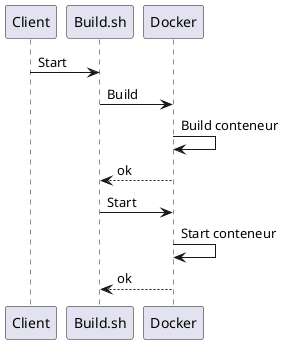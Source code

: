 @startuml sequenceDocker
Client -> Build.sh: Start
Build.sh -> Docker : Build
Docker -> Docker: Build conteneur
Docker --> Build.sh: ok
Build.sh -> Docker : Start
Docker -> Docker: Start conteneur
Docker --> Build.sh: ok 
@endumls